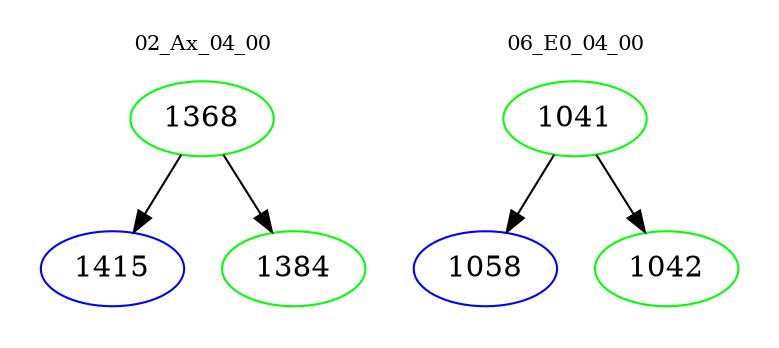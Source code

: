 digraph{
subgraph cluster_0 {
color = white
label = "02_Ax_04_00";
fontsize=10;
T0_1368 [label="1368", color="green"]
T0_1368 -> T0_1415 [color="black"]
T0_1415 [label="1415", color="blue"]
T0_1368 -> T0_1384 [color="black"]
T0_1384 [label="1384", color="green"]
}
subgraph cluster_1 {
color = white
label = "06_E0_04_00";
fontsize=10;
T1_1041 [label="1041", color="green"]
T1_1041 -> T1_1058 [color="black"]
T1_1058 [label="1058", color="blue"]
T1_1041 -> T1_1042 [color="black"]
T1_1042 [label="1042", color="green"]
}
}
